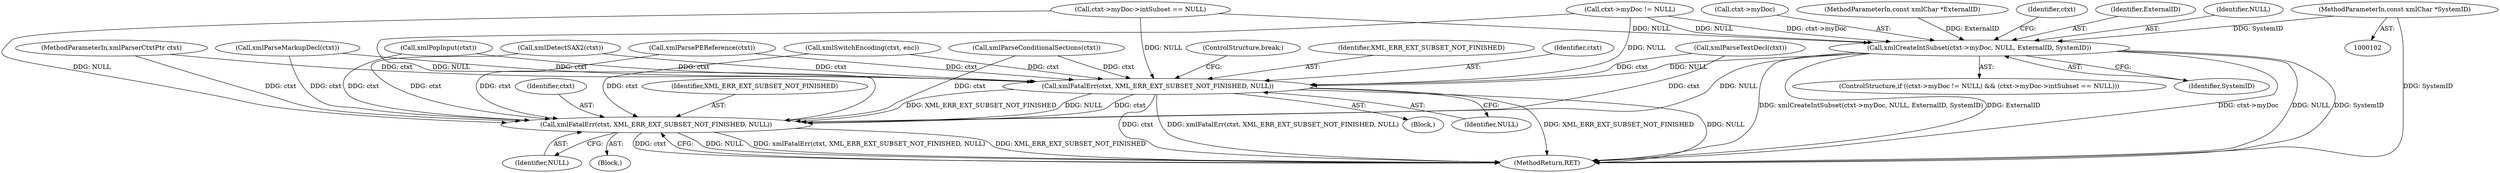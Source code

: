 digraph "0_Chrome_d0947db40187f4708c58e64cbd6013faf9eddeed_22@pointer" {
"1000105" [label="(MethodParameterIn,const xmlChar *SystemID)"];
"1000233" [label="(Call,xmlCreateIntSubset(ctxt->myDoc, NULL, ExternalID, SystemID))"];
"1000348" [label="(Call,xmlFatalErr(ctxt, XML_ERR_EXT_SUBSET_NOT_FINISHED, NULL))"];
"1000358" [label="(Call,xmlFatalErr(ctxt, XML_ERR_EXT_SUBSET_NOT_FINISHED, NULL))"];
"1000226" [label="(Call,ctxt->myDoc->intSubset == NULL)"];
"1000219" [label="(ControlStructure,if ((ctxt->myDoc != NULL) && (ctxt->myDoc->intSubset == NULL)))"];
"1000104" [label="(MethodParameterIn,const xmlChar *ExternalID)"];
"1000103" [label="(MethodParameterIn,xmlParserCtxtPtr ctxt)"];
"1000352" [label="(ControlStructure,break;)"];
"1000357" [label="(Block,)"];
"1000360" [label="(Identifier,XML_ERR_EXT_SUBSET_NOT_FINISHED)"];
"1000179" [label="(Call,xmlParseTextDecl(ctxt))"];
"1000107" [label="(Call,xmlDetectSAX2(ctxt))"];
"1000358" [label="(Call,xmlFatalErr(ctxt, XML_ERR_EXT_SUBSET_NOT_FINISHED, NULL))"];
"1000242" [label="(Identifier,ctxt)"];
"1000348" [label="(Call,xmlFatalErr(ctxt, XML_ERR_EXT_SUBSET_NOT_FINISHED, NULL))"];
"1000167" [label="(Call,xmlSwitchEncoding(ctxt, enc))"];
"1000304" [label="(Call,xmlParseConditionalSections(ctxt))"];
"1000333" [label="(Call,xmlPopInput(ctxt))"];
"1000318" [label="(Call,xmlParsePEReference(ctxt))"];
"1000239" [label="(Identifier,SystemID)"];
"1000350" [label="(Identifier,XML_ERR_EXT_SUBSET_NOT_FINISHED)"];
"1000359" [label="(Identifier,ctxt)"];
"1000349" [label="(Identifier,ctxt)"];
"1000233" [label="(Call,xmlCreateIntSubset(ctxt->myDoc, NULL, ExternalID, SystemID))"];
"1000238" [label="(Identifier,ExternalID)"];
"1000347" [label="(Block,)"];
"1000105" [label="(MethodParameterIn,const xmlChar *SystemID)"];
"1000321" [label="(Call,xmlParseMarkupDecl(ctxt))"];
"1000221" [label="(Call,ctxt->myDoc != NULL)"];
"1000237" [label="(Identifier,NULL)"];
"1000351" [label="(Identifier,NULL)"];
"1000361" [label="(Identifier,NULL)"];
"1000362" [label="(MethodReturn,RET)"];
"1000234" [label="(Call,ctxt->myDoc)"];
"1000105" -> "1000102"  [label="AST: "];
"1000105" -> "1000362"  [label="DDG: SystemID"];
"1000105" -> "1000233"  [label="DDG: SystemID"];
"1000233" -> "1000219"  [label="AST: "];
"1000233" -> "1000239"  [label="CFG: "];
"1000234" -> "1000233"  [label="AST: "];
"1000237" -> "1000233"  [label="AST: "];
"1000238" -> "1000233"  [label="AST: "];
"1000239" -> "1000233"  [label="AST: "];
"1000242" -> "1000233"  [label="CFG: "];
"1000233" -> "1000362"  [label="DDG: NULL"];
"1000233" -> "1000362"  [label="DDG: SystemID"];
"1000233" -> "1000362"  [label="DDG: xmlCreateIntSubset(ctxt->myDoc, NULL, ExternalID, SystemID)"];
"1000233" -> "1000362"  [label="DDG: ExternalID"];
"1000233" -> "1000362"  [label="DDG: ctxt->myDoc"];
"1000221" -> "1000233"  [label="DDG: ctxt->myDoc"];
"1000221" -> "1000233"  [label="DDG: NULL"];
"1000226" -> "1000233"  [label="DDG: NULL"];
"1000104" -> "1000233"  [label="DDG: ExternalID"];
"1000233" -> "1000348"  [label="DDG: NULL"];
"1000233" -> "1000358"  [label="DDG: NULL"];
"1000348" -> "1000347"  [label="AST: "];
"1000348" -> "1000351"  [label="CFG: "];
"1000349" -> "1000348"  [label="AST: "];
"1000350" -> "1000348"  [label="AST: "];
"1000351" -> "1000348"  [label="AST: "];
"1000352" -> "1000348"  [label="CFG: "];
"1000348" -> "1000362"  [label="DDG: NULL"];
"1000348" -> "1000362"  [label="DDG: ctxt"];
"1000348" -> "1000362"  [label="DDG: xmlFatalErr(ctxt, XML_ERR_EXT_SUBSET_NOT_FINISHED, NULL)"];
"1000348" -> "1000362"  [label="DDG: XML_ERR_EXT_SUBSET_NOT_FINISHED"];
"1000107" -> "1000348"  [label="DDG: ctxt"];
"1000318" -> "1000348"  [label="DDG: ctxt"];
"1000304" -> "1000348"  [label="DDG: ctxt"];
"1000179" -> "1000348"  [label="DDG: ctxt"];
"1000321" -> "1000348"  [label="DDG: ctxt"];
"1000333" -> "1000348"  [label="DDG: ctxt"];
"1000167" -> "1000348"  [label="DDG: ctxt"];
"1000103" -> "1000348"  [label="DDG: ctxt"];
"1000221" -> "1000348"  [label="DDG: NULL"];
"1000226" -> "1000348"  [label="DDG: NULL"];
"1000348" -> "1000358"  [label="DDG: ctxt"];
"1000348" -> "1000358"  [label="DDG: XML_ERR_EXT_SUBSET_NOT_FINISHED"];
"1000348" -> "1000358"  [label="DDG: NULL"];
"1000358" -> "1000357"  [label="AST: "];
"1000358" -> "1000361"  [label="CFG: "];
"1000359" -> "1000358"  [label="AST: "];
"1000360" -> "1000358"  [label="AST: "];
"1000361" -> "1000358"  [label="AST: "];
"1000362" -> "1000358"  [label="CFG: "];
"1000358" -> "1000362"  [label="DDG: NULL"];
"1000358" -> "1000362"  [label="DDG: xmlFatalErr(ctxt, XML_ERR_EXT_SUBSET_NOT_FINISHED, NULL)"];
"1000358" -> "1000362"  [label="DDG: XML_ERR_EXT_SUBSET_NOT_FINISHED"];
"1000358" -> "1000362"  [label="DDG: ctxt"];
"1000107" -> "1000358"  [label="DDG: ctxt"];
"1000318" -> "1000358"  [label="DDG: ctxt"];
"1000304" -> "1000358"  [label="DDG: ctxt"];
"1000179" -> "1000358"  [label="DDG: ctxt"];
"1000321" -> "1000358"  [label="DDG: ctxt"];
"1000333" -> "1000358"  [label="DDG: ctxt"];
"1000167" -> "1000358"  [label="DDG: ctxt"];
"1000103" -> "1000358"  [label="DDG: ctxt"];
"1000221" -> "1000358"  [label="DDG: NULL"];
"1000226" -> "1000358"  [label="DDG: NULL"];
}
